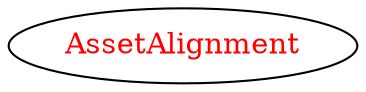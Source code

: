 digraph dependencyGraph {
 concentrate=true;
 ranksep="2.0";
 rankdir="LR"; 
 splines="ortho";
"AssetAlignment" [fontcolor="red"];
}